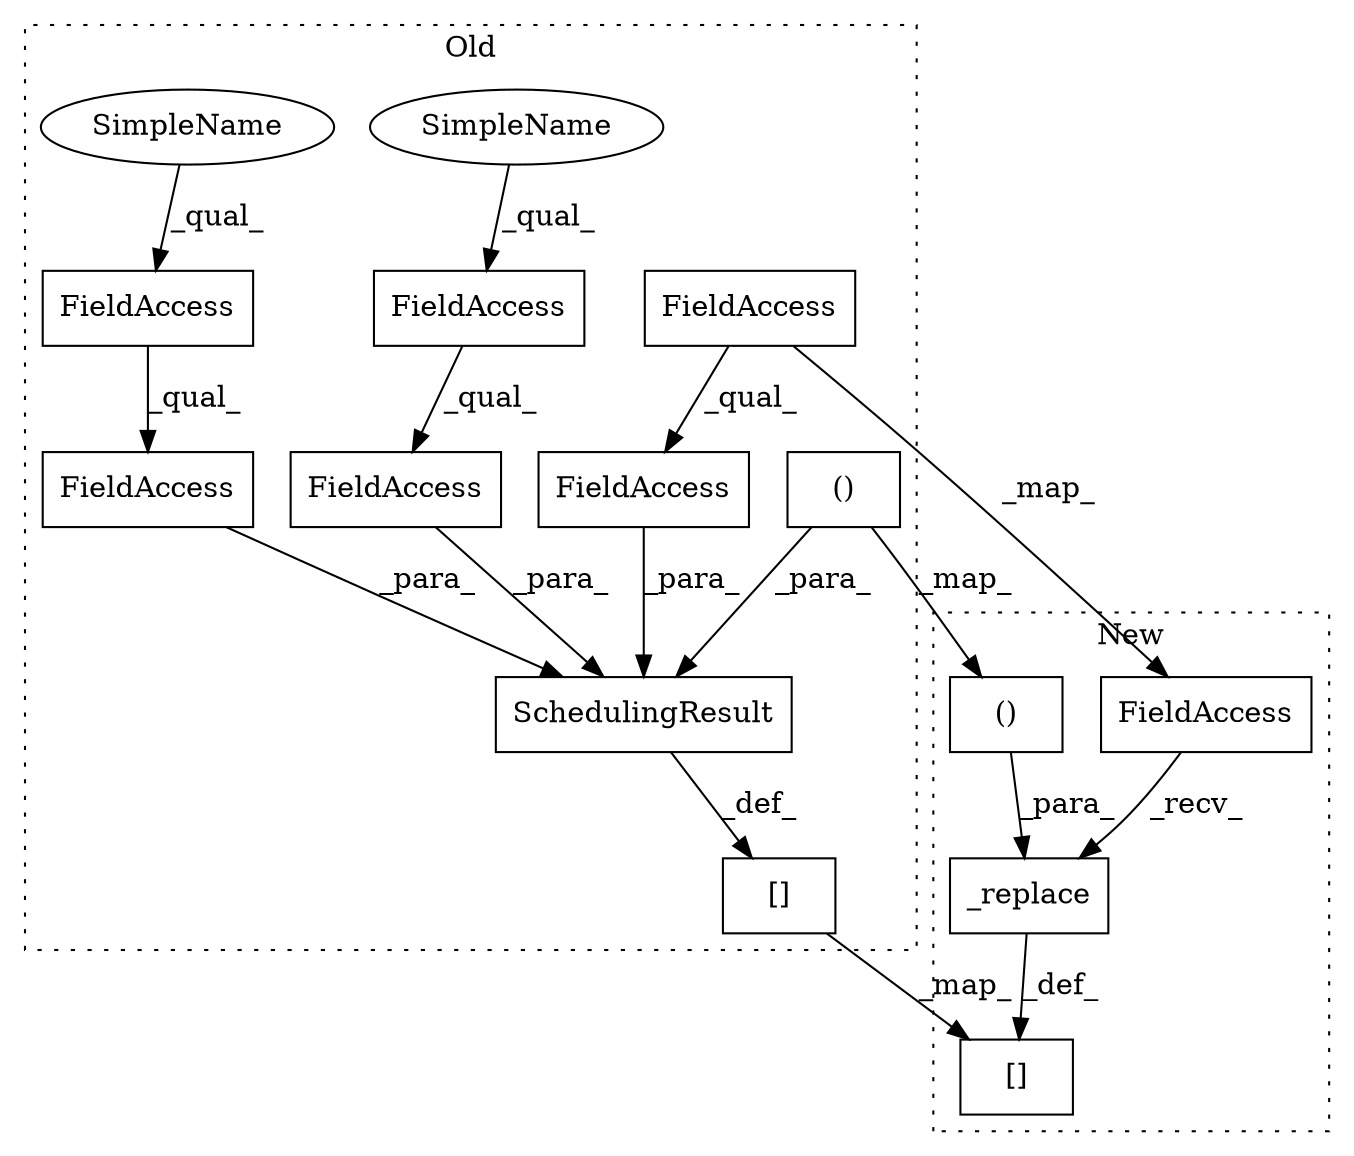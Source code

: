 digraph G {
subgraph cluster0 {
1 [label="SchedulingResult" a="32" s="10569,10686" l="17,2" shape="box"];
3 [label="[]" a="2" s="10558,10567" l="5,1" shape="box"];
5 [label="FieldAccess" a="22" s="10586" l="20" shape="box"];
6 [label="FieldAccess" a="22" s="10607" l="20" shape="box"];
7 [label="FieldAccess" a="22" s="10607" l="10" shape="box"];
8 [label="FieldAccess" a="22" s="10628" l="10" shape="box"];
9 [label="FieldAccess" a="22" s="10628" l="23" shape="box"];
11 [label="()" a="106" s="10657" l="29" shape="box"];
13 [label="FieldAccess" a="22" s="10586" l="10" shape="box"];
14 [label="SimpleName" a="42" s="10628" l="4" shape="ellipse"];
15 [label="SimpleName" a="42" s="10607" l="4" shape="ellipse"];
label = "Old";
style="dotted";
}
subgraph cluster1 {
2 [label="_replace" a="32" s="10726,10769" l="14,2" shape="box"];
4 [label="[]" a="2" s="10704,10713" l="5,1" shape="box"];
10 [label="()" a="106" s="10740" l="29" shape="box"];
12 [label="FieldAccess" a="22" s="10715" l="10" shape="box"];
label = "New";
style="dotted";
}
1 -> 3 [label="_def_"];
2 -> 4 [label="_def_"];
3 -> 4 [label="_map_"];
5 -> 1 [label="_para_"];
6 -> 1 [label="_para_"];
7 -> 6 [label="_qual_"];
8 -> 9 [label="_qual_"];
9 -> 1 [label="_para_"];
10 -> 2 [label="_para_"];
11 -> 1 [label="_para_"];
11 -> 10 [label="_map_"];
12 -> 2 [label="_recv_"];
13 -> 12 [label="_map_"];
13 -> 5 [label="_qual_"];
14 -> 8 [label="_qual_"];
15 -> 7 [label="_qual_"];
}